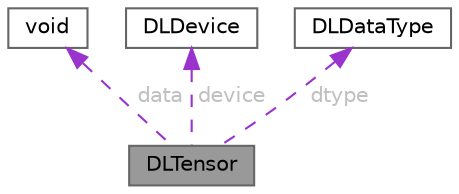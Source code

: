 digraph "DLTensor"
{
 // LATEX_PDF_SIZE
  bgcolor="transparent";
  edge [fontname=Helvetica,fontsize=10,labelfontname=Helvetica,labelfontsize=10];
  node [fontname=Helvetica,fontsize=10,shape=box,height=0.2,width=0.4];
  Node1 [id="Node000001",label="DLTensor",height=0.2,width=0.4,color="gray40", fillcolor="grey60", style="filled", fontcolor="black",tooltip="Plain C Tensor object, does not manage memory."];
  Node2 -> Node1 [id="edge1_Node000001_Node000002",dir="back",color="darkorchid3",style="dashed",tooltip=" ",label=" data",fontcolor="grey" ];
  Node2 [id="Node000002",label="void",height=0.2,width=0.4,color="gray40", fillcolor="white", style="filled",tooltip=" "];
  Node3 -> Node1 [id="edge2_Node000001_Node000003",dir="back",color="darkorchid3",style="dashed",tooltip=" ",label=" device",fontcolor="grey" ];
  Node3 [id="Node000003",label="DLDevice",height=0.2,width=0.4,color="gray40", fillcolor="white", style="filled",URL="$structDLDevice.html",tooltip="A Device for Tensor and operator."];
  Node4 -> Node1 [id="edge3_Node000001_Node000004",dir="back",color="darkorchid3",style="dashed",tooltip=" ",label=" dtype",fontcolor="grey" ];
  Node4 [id="Node000004",label="DLDataType",height=0.2,width=0.4,color="gray40", fillcolor="white", style="filled",URL="$structDLDataType.html",tooltip="The data type the tensor can hold. The data type is assumed to follow the native endian-ness...."];
}
